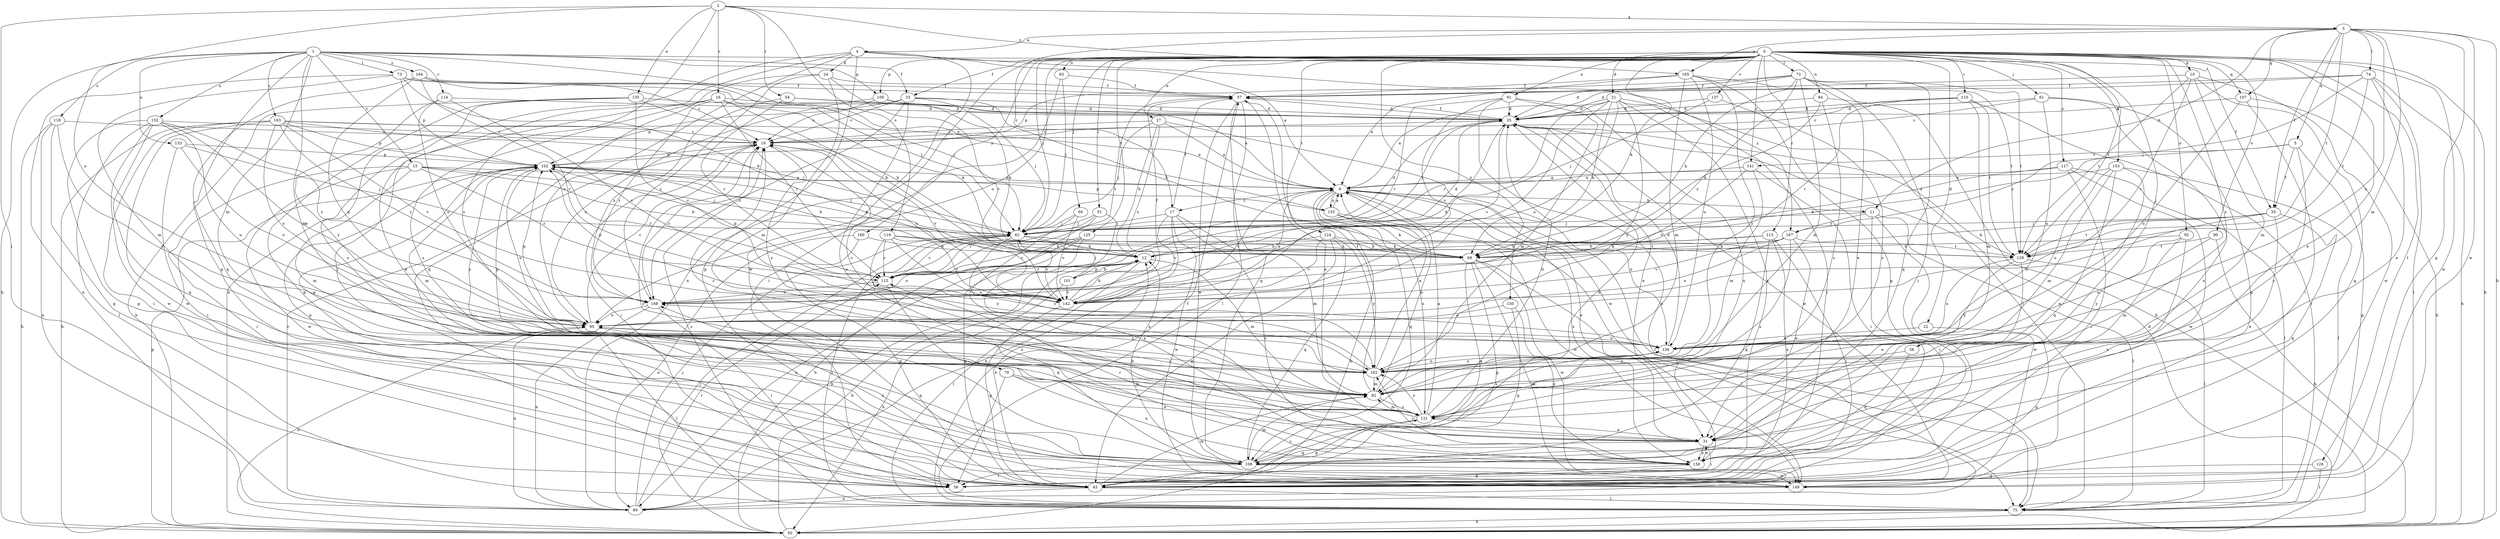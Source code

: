 strict digraph  {
0;
1;
2;
3;
4;
5;
6;
10;
11;
12;
15;
16;
17;
18;
21;
22;
24;
25;
27;
31;
33;
35;
37;
43;
50;
51;
54;
56;
58;
60;
61;
62;
68;
72;
73;
74;
75;
79;
82;
83;
84;
89;
90;
91;
92;
95;
100;
101;
102;
107;
108;
110;
113;
114;
115;
117;
118;
119;
121;
124;
125;
126;
128;
132;
133;
135;
136;
137;
141;
142;
149;
150;
153;
155;
156;
160;
162;
163;
164;
165;
167;
168;
0 -> 10  [label=b];
0 -> 21  [label=d];
0 -> 22  [label=d];
0 -> 27  [label=e];
0 -> 31  [label=e];
0 -> 33  [label=f];
0 -> 50  [label=h];
0 -> 51  [label=i];
0 -> 58  [label=j];
0 -> 60  [label=j];
0 -> 61  [label=j];
0 -> 62  [label=j];
0 -> 68  [label=k];
0 -> 72  [label=l];
0 -> 83  [label=n];
0 -> 84  [label=n];
0 -> 89  [label=n];
0 -> 90  [label=o];
0 -> 91  [label=o];
0 -> 92  [label=o];
0 -> 95  [label=o];
0 -> 100  [label=p];
0 -> 107  [label=q];
0 -> 110  [label=r];
0 -> 113  [label=r];
0 -> 117  [label=s];
0 -> 124  [label=t];
0 -> 125  [label=t];
0 -> 126  [label=t];
0 -> 128  [label=t];
0 -> 137  [label=v];
0 -> 141  [label=v];
0 -> 149  [label=w];
0 -> 150  [label=x];
0 -> 153  [label=x];
0 -> 160  [label=y];
0 -> 162  [label=y];
1 -> 15  [label=c];
1 -> 33  [label=f];
1 -> 35  [label=f];
1 -> 43  [label=g];
1 -> 50  [label=h];
1 -> 73  [label=l];
1 -> 79  [label=m];
1 -> 82  [label=m];
1 -> 100  [label=p];
1 -> 114  [label=r];
1 -> 118  [label=s];
1 -> 132  [label=u];
1 -> 133  [label=u];
1 -> 155  [label=x];
1 -> 163  [label=z];
1 -> 164  [label=z];
2 -> 3  [label=a];
2 -> 16  [label=c];
2 -> 54  [label=i];
2 -> 56  [label=i];
2 -> 95  [label=o];
2 -> 119  [label=s];
2 -> 121  [label=s];
2 -> 135  [label=u];
2 -> 165  [label=z];
3 -> 4  [label=a];
3 -> 5  [label=a];
3 -> 11  [label=b];
3 -> 17  [label=c];
3 -> 35  [label=f];
3 -> 43  [label=g];
3 -> 50  [label=h];
3 -> 74  [label=l];
3 -> 82  [label=m];
3 -> 107  [label=q];
3 -> 128  [label=t];
3 -> 136  [label=u];
3 -> 149  [label=w];
3 -> 165  [label=z];
4 -> 6  [label=a];
4 -> 24  [label=d];
4 -> 43  [label=g];
4 -> 50  [label=h];
4 -> 56  [label=i];
4 -> 95  [label=o];
4 -> 149  [label=w];
4 -> 167  [label=z];
5 -> 35  [label=f];
5 -> 43  [label=g];
5 -> 121  [label=s];
5 -> 141  [label=v];
5 -> 167  [label=z];
6 -> 11  [label=b];
6 -> 17  [label=c];
6 -> 31  [label=e];
6 -> 50  [label=h];
6 -> 75  [label=l];
6 -> 108  [label=q];
6 -> 121  [label=s];
6 -> 136  [label=u];
6 -> 142  [label=v];
6 -> 155  [label=x];
6 -> 156  [label=x];
10 -> 37  [label=f];
10 -> 43  [label=g];
10 -> 82  [label=m];
10 -> 128  [label=t];
10 -> 142  [label=v];
10 -> 149  [label=w];
11 -> 56  [label=i];
11 -> 62  [label=j];
11 -> 75  [label=l];
11 -> 149  [label=w];
11 -> 167  [label=z];
12 -> 25  [label=d];
12 -> 75  [label=l];
12 -> 82  [label=m];
12 -> 101  [label=p];
12 -> 115  [label=r];
15 -> 6  [label=a];
15 -> 12  [label=b];
15 -> 56  [label=i];
15 -> 62  [label=j];
15 -> 82  [label=m];
15 -> 115  [label=r];
15 -> 149  [label=w];
16 -> 12  [label=b];
16 -> 25  [label=d];
16 -> 31  [label=e];
16 -> 68  [label=k];
16 -> 115  [label=r];
16 -> 121  [label=s];
16 -> 168  [label=z];
17 -> 37  [label=f];
17 -> 62  [label=j];
17 -> 82  [label=m];
17 -> 89  [label=n];
17 -> 142  [label=v];
17 -> 149  [label=w];
17 -> 156  [label=x];
18 -> 56  [label=i];
18 -> 102  [label=p];
18 -> 142  [label=v];
18 -> 162  [label=y];
21 -> 6  [label=a];
21 -> 25  [label=d];
21 -> 56  [label=i];
21 -> 68  [label=k];
21 -> 75  [label=l];
21 -> 95  [label=o];
21 -> 115  [label=r];
21 -> 156  [label=x];
21 -> 162  [label=y];
21 -> 168  [label=z];
22 -> 43  [label=g];
22 -> 136  [label=u];
24 -> 37  [label=f];
24 -> 82  [label=m];
24 -> 108  [label=q];
24 -> 142  [label=v];
24 -> 168  [label=z];
25 -> 18  [label=c];
25 -> 31  [label=e];
25 -> 37  [label=f];
25 -> 62  [label=j];
25 -> 142  [label=v];
25 -> 149  [label=w];
27 -> 6  [label=a];
27 -> 12  [label=b];
27 -> 18  [label=c];
27 -> 62  [label=j];
27 -> 149  [label=w];
27 -> 168  [label=z];
31 -> 56  [label=i];
31 -> 108  [label=q];
31 -> 156  [label=x];
33 -> 18  [label=c];
33 -> 25  [label=d];
33 -> 31  [label=e];
33 -> 62  [label=j];
33 -> 68  [label=k];
33 -> 102  [label=p];
33 -> 168  [label=z];
35 -> 31  [label=e];
35 -> 62  [label=j];
35 -> 68  [label=k];
35 -> 95  [label=o];
35 -> 108  [label=q];
35 -> 128  [label=t];
37 -> 25  [label=d];
37 -> 31  [label=e];
37 -> 75  [label=l];
37 -> 108  [label=q];
37 -> 115  [label=r];
37 -> 149  [label=w];
43 -> 12  [label=b];
43 -> 75  [label=l];
43 -> 82  [label=m];
43 -> 89  [label=n];
50 -> 12  [label=b];
50 -> 25  [label=d];
50 -> 62  [label=j];
50 -> 95  [label=o];
50 -> 102  [label=p];
51 -> 31  [label=e];
51 -> 50  [label=h];
51 -> 62  [label=j];
51 -> 115  [label=r];
54 -> 6  [label=a];
54 -> 25  [label=d];
54 -> 115  [label=r];
54 -> 168  [label=z];
58 -> 108  [label=q];
58 -> 162  [label=y];
60 -> 62  [label=j];
60 -> 142  [label=v];
60 -> 156  [label=x];
61 -> 18  [label=c];
61 -> 25  [label=d];
61 -> 43  [label=g];
61 -> 136  [label=u];
61 -> 156  [label=x];
62 -> 12  [label=b];
62 -> 25  [label=d];
62 -> 68  [label=k];
62 -> 115  [label=r];
62 -> 142  [label=v];
62 -> 156  [label=x];
62 -> 162  [label=y];
68 -> 43  [label=g];
68 -> 75  [label=l];
68 -> 89  [label=n];
68 -> 108  [label=q];
68 -> 149  [label=w];
72 -> 25  [label=d];
72 -> 31  [label=e];
72 -> 37  [label=f];
72 -> 56  [label=i];
72 -> 68  [label=k];
72 -> 82  [label=m];
72 -> 102  [label=p];
72 -> 108  [label=q];
72 -> 128  [label=t];
72 -> 168  [label=z];
73 -> 12  [label=b];
73 -> 37  [label=f];
73 -> 62  [label=j];
73 -> 82  [label=m];
73 -> 89  [label=n];
73 -> 102  [label=p];
74 -> 25  [label=d];
74 -> 31  [label=e];
74 -> 37  [label=f];
74 -> 50  [label=h];
74 -> 62  [label=j];
74 -> 75  [label=l];
74 -> 128  [label=t];
75 -> 18  [label=c];
75 -> 37  [label=f];
75 -> 50  [label=h];
75 -> 62  [label=j];
79 -> 31  [label=e];
79 -> 56  [label=i];
79 -> 82  [label=m];
79 -> 156  [label=x];
82 -> 6  [label=a];
82 -> 37  [label=f];
82 -> 95  [label=o];
82 -> 121  [label=s];
83 -> 37  [label=f];
83 -> 56  [label=i];
83 -> 62  [label=j];
84 -> 25  [label=d];
84 -> 50  [label=h];
84 -> 68  [label=k];
84 -> 121  [label=s];
89 -> 12  [label=b];
89 -> 18  [label=c];
89 -> 62  [label=j];
89 -> 115  [label=r];
90 -> 50  [label=h];
90 -> 128  [label=t];
90 -> 136  [label=u];
91 -> 25  [label=d];
91 -> 82  [label=m];
91 -> 89  [label=n];
91 -> 115  [label=r];
91 -> 142  [label=v];
91 -> 156  [label=x];
92 -> 12  [label=b];
92 -> 82  [label=m];
92 -> 156  [label=x];
92 -> 162  [label=y];
95 -> 18  [label=c];
95 -> 75  [label=l];
95 -> 89  [label=n];
95 -> 102  [label=p];
95 -> 108  [label=q];
95 -> 136  [label=u];
100 -> 18  [label=c];
100 -> 25  [label=d];
100 -> 68  [label=k];
100 -> 95  [label=o];
101 -> 12  [label=b];
101 -> 50  [label=h];
101 -> 62  [label=j];
101 -> 142  [label=v];
102 -> 6  [label=a];
102 -> 12  [label=b];
102 -> 62  [label=j];
102 -> 82  [label=m];
102 -> 115  [label=r];
102 -> 136  [label=u];
102 -> 162  [label=y];
107 -> 25  [label=d];
107 -> 50  [label=h];
107 -> 56  [label=i];
107 -> 136  [label=u];
108 -> 12  [label=b];
108 -> 18  [label=c];
108 -> 25  [label=d];
108 -> 56  [label=i];
108 -> 82  [label=m];
108 -> 102  [label=p];
108 -> 121  [label=s];
108 -> 149  [label=w];
110 -> 18  [label=c];
110 -> 25  [label=d];
110 -> 75  [label=l];
110 -> 82  [label=m];
110 -> 115  [label=r];
110 -> 128  [label=t];
113 -> 12  [label=b];
113 -> 56  [label=i];
113 -> 68  [label=k];
113 -> 108  [label=q];
113 -> 156  [label=x];
114 -> 25  [label=d];
114 -> 95  [label=o];
114 -> 142  [label=v];
114 -> 162  [label=y];
115 -> 102  [label=p];
115 -> 108  [label=q];
115 -> 168  [label=z];
117 -> 6  [label=a];
117 -> 56  [label=i];
117 -> 68  [label=k];
117 -> 75  [label=l];
117 -> 149  [label=w];
118 -> 18  [label=c];
118 -> 43  [label=g];
118 -> 50  [label=h];
118 -> 89  [label=n];
118 -> 162  [label=y];
119 -> 68  [label=k];
119 -> 115  [label=r];
119 -> 128  [label=t];
119 -> 136  [label=u];
119 -> 142  [label=v];
119 -> 162  [label=y];
121 -> 6  [label=a];
121 -> 18  [label=c];
121 -> 25  [label=d];
121 -> 31  [label=e];
121 -> 43  [label=g];
121 -> 82  [label=m];
121 -> 102  [label=p];
121 -> 136  [label=u];
121 -> 162  [label=y];
124 -> 12  [label=b];
124 -> 43  [label=g];
124 -> 68  [label=k];
124 -> 108  [label=q];
124 -> 142  [label=v];
124 -> 162  [label=y];
125 -> 43  [label=g];
125 -> 68  [label=k];
125 -> 89  [label=n];
125 -> 95  [label=o];
125 -> 115  [label=r];
126 -> 43  [label=g];
126 -> 75  [label=l];
128 -> 25  [label=d];
128 -> 31  [label=e];
128 -> 75  [label=l];
128 -> 102  [label=p];
128 -> 136  [label=u];
128 -> 162  [label=y];
132 -> 18  [label=c];
132 -> 43  [label=g];
132 -> 75  [label=l];
132 -> 95  [label=o];
132 -> 108  [label=q];
132 -> 136  [label=u];
132 -> 149  [label=w];
132 -> 168  [label=z];
133 -> 56  [label=i];
133 -> 62  [label=j];
133 -> 95  [label=o];
133 -> 102  [label=p];
135 -> 25  [label=d];
135 -> 43  [label=g];
135 -> 50  [label=h];
135 -> 68  [label=k];
135 -> 121  [label=s];
135 -> 142  [label=v];
136 -> 25  [label=d];
136 -> 121  [label=s];
136 -> 162  [label=y];
137 -> 25  [label=d];
137 -> 62  [label=j];
137 -> 121  [label=s];
141 -> 6  [label=a];
141 -> 56  [label=i];
141 -> 82  [label=m];
141 -> 142  [label=v];
142 -> 6  [label=a];
142 -> 12  [label=b];
142 -> 18  [label=c];
142 -> 37  [label=f];
142 -> 43  [label=g];
142 -> 102  [label=p];
149 -> 168  [label=z];
150 -> 43  [label=g];
150 -> 95  [label=o];
150 -> 156  [label=x];
153 -> 6  [label=a];
153 -> 31  [label=e];
153 -> 75  [label=l];
153 -> 82  [label=m];
153 -> 108  [label=q];
153 -> 136  [label=u];
155 -> 6  [label=a];
155 -> 68  [label=k];
155 -> 75  [label=l];
155 -> 102  [label=p];
155 -> 149  [label=w];
156 -> 31  [label=e];
156 -> 43  [label=g];
156 -> 115  [label=r];
156 -> 162  [label=y];
160 -> 12  [label=b];
160 -> 43  [label=g];
160 -> 89  [label=n];
162 -> 6  [label=a];
162 -> 18  [label=c];
162 -> 82  [label=m];
162 -> 102  [label=p];
162 -> 136  [label=u];
162 -> 168  [label=z];
163 -> 6  [label=a];
163 -> 18  [label=c];
163 -> 50  [label=h];
163 -> 56  [label=i];
163 -> 62  [label=j];
163 -> 95  [label=o];
163 -> 102  [label=p];
163 -> 142  [label=v];
163 -> 149  [label=w];
163 -> 168  [label=z];
164 -> 18  [label=c];
164 -> 37  [label=f];
164 -> 62  [label=j];
164 -> 108  [label=q];
164 -> 136  [label=u];
164 -> 142  [label=v];
165 -> 6  [label=a];
165 -> 37  [label=f];
165 -> 43  [label=g];
165 -> 82  [label=m];
165 -> 128  [label=t];
165 -> 136  [label=u];
165 -> 162  [label=y];
167 -> 12  [label=b];
167 -> 31  [label=e];
167 -> 68  [label=k];
167 -> 95  [label=o];
167 -> 121  [label=s];
167 -> 128  [label=t];
167 -> 142  [label=v];
168 -> 18  [label=c];
168 -> 25  [label=d];
168 -> 56  [label=i];
168 -> 89  [label=n];
168 -> 95  [label=o];
}
